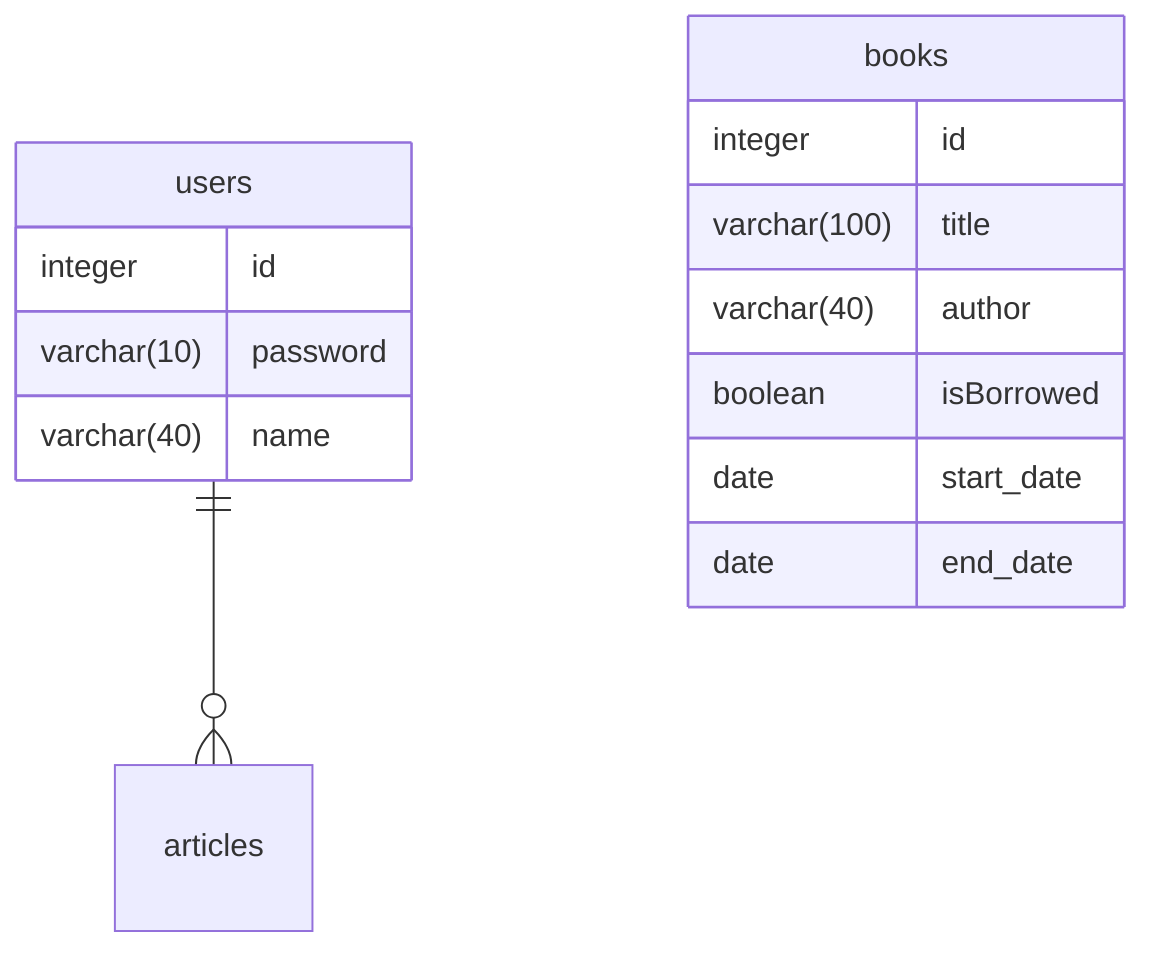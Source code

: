 erDiagram

users ||--o{ articles: ""

users {
  integer id
  varchar(10) password
  varchar(40) name
}

books {
  integer id
	varchar(100) title
	varchar(40) author
	boolean isBorrowed
	date start_date
	date end_date
}